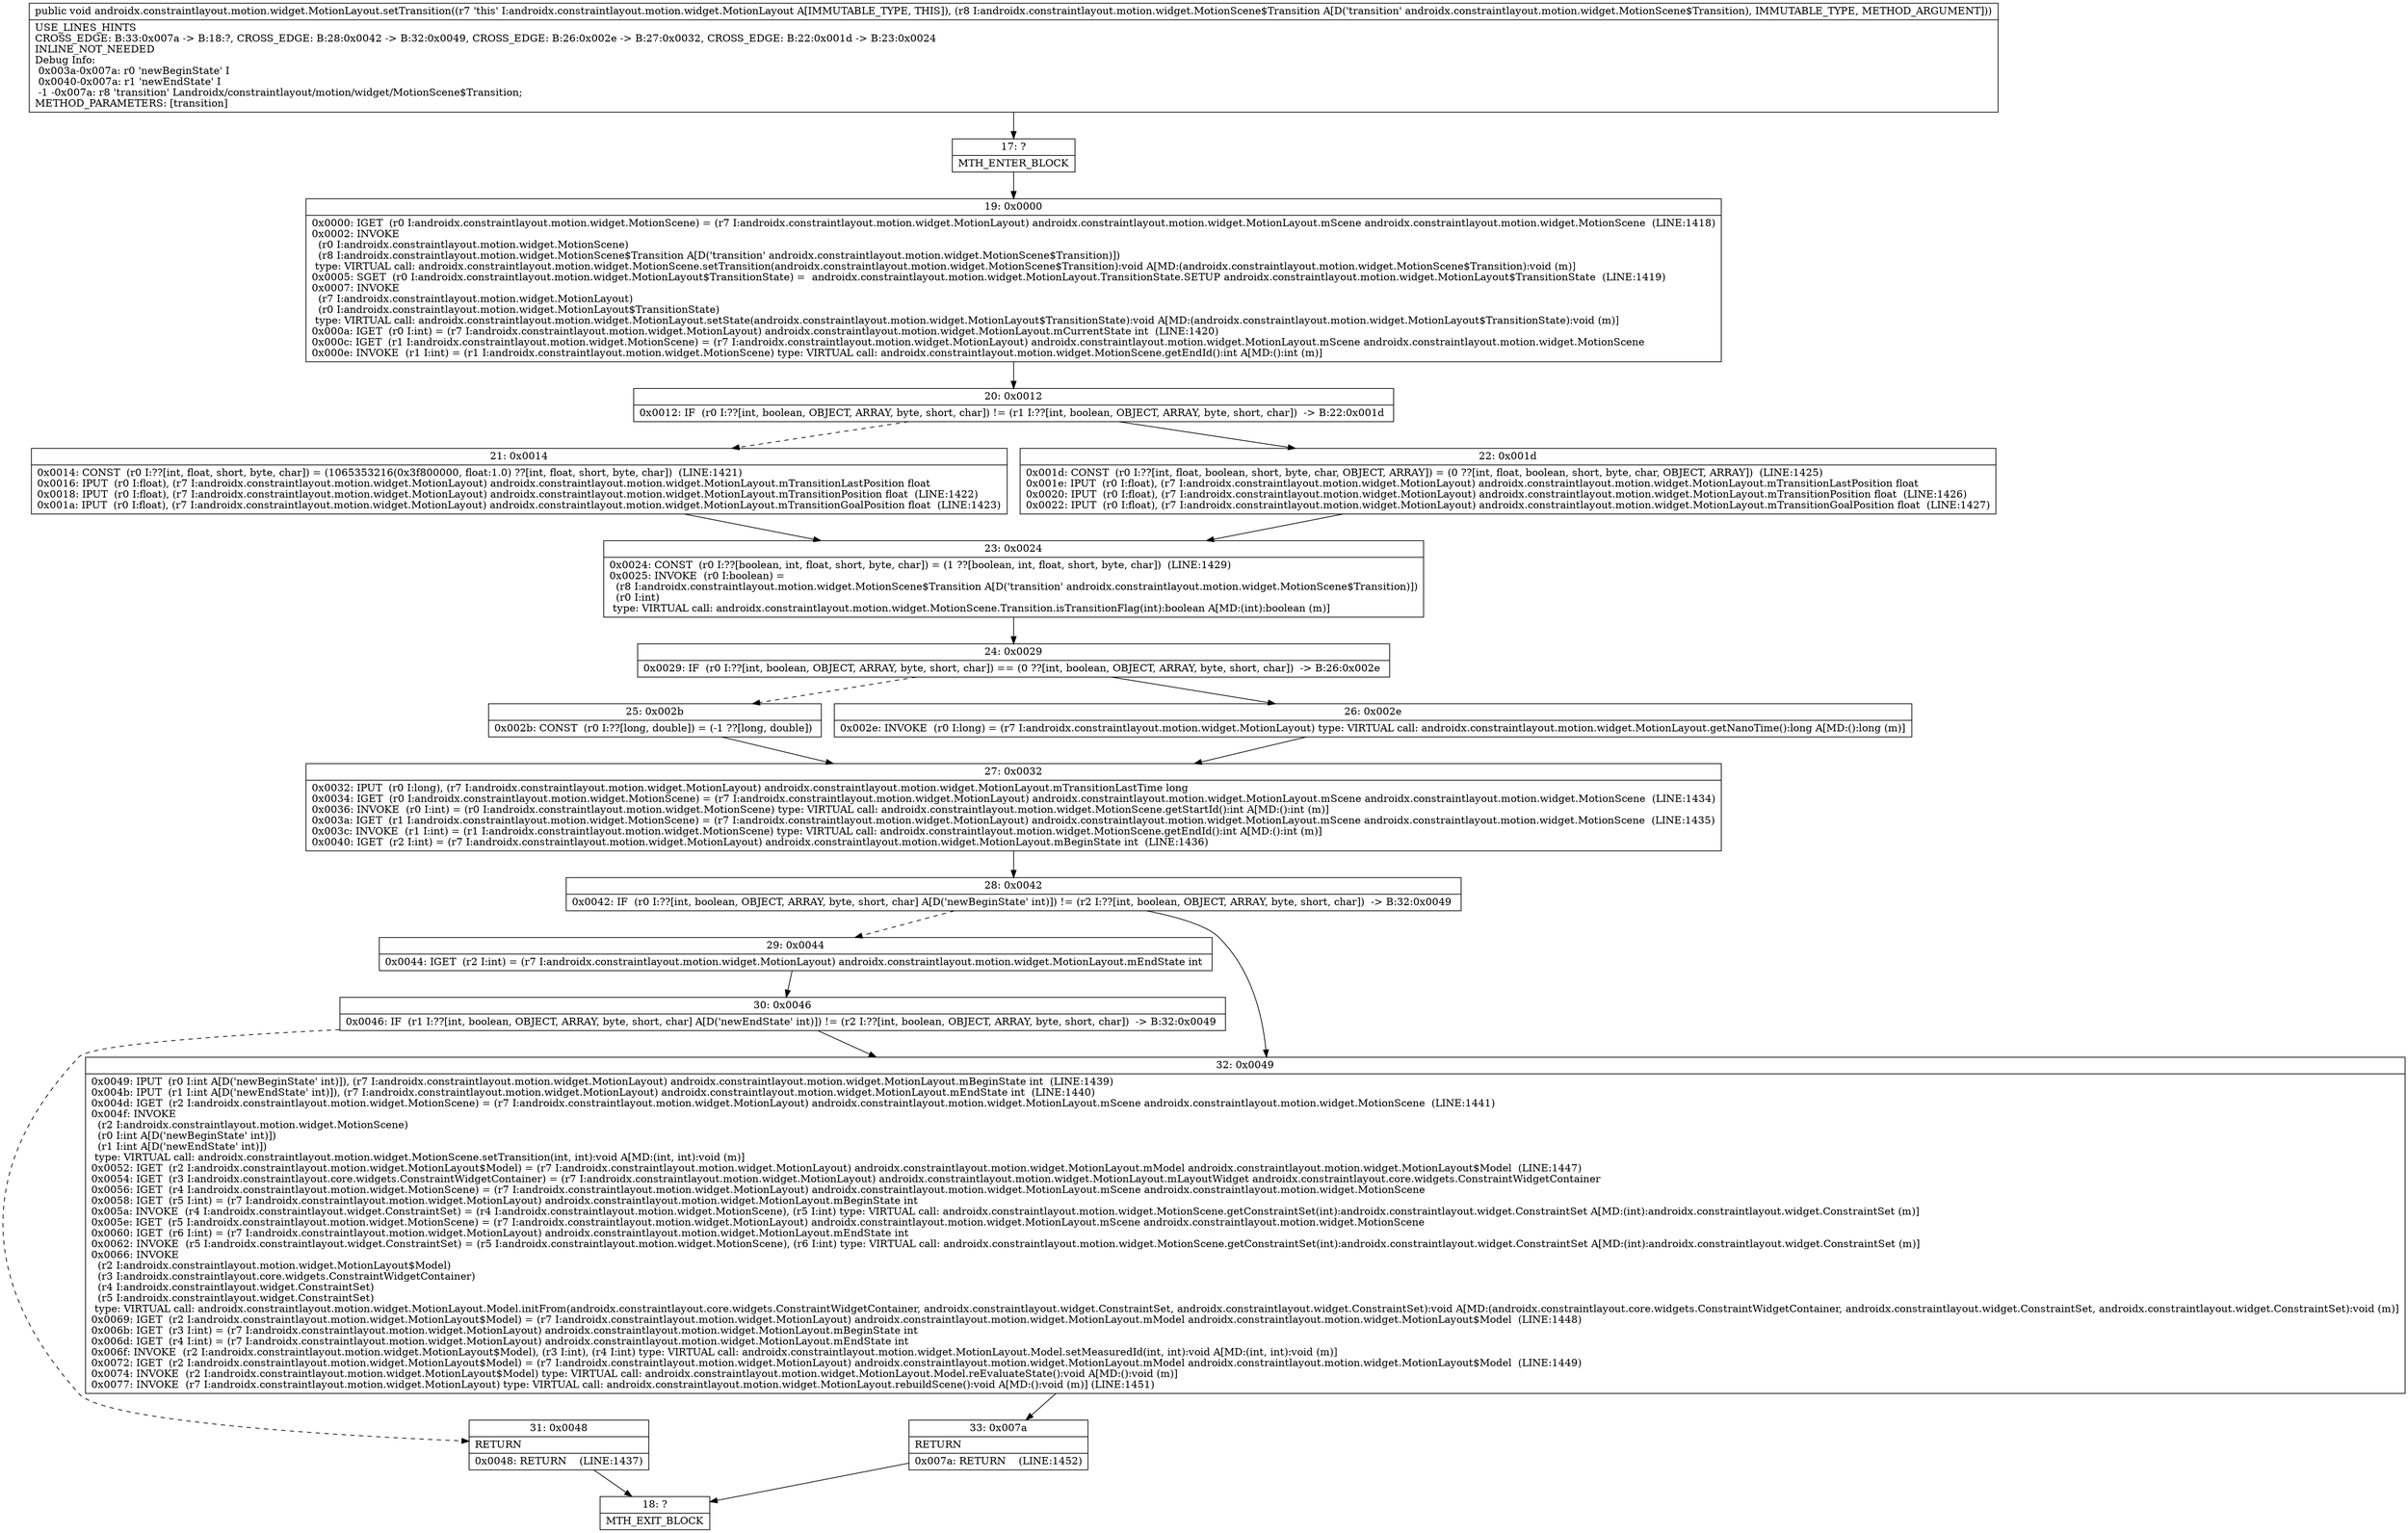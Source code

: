 digraph "CFG forandroidx.constraintlayout.motion.widget.MotionLayout.setTransition(Landroidx\/constraintlayout\/motion\/widget\/MotionScene$Transition;)V" {
Node_17 [shape=record,label="{17\:\ ?|MTH_ENTER_BLOCK\l}"];
Node_19 [shape=record,label="{19\:\ 0x0000|0x0000: IGET  (r0 I:androidx.constraintlayout.motion.widget.MotionScene) = (r7 I:androidx.constraintlayout.motion.widget.MotionLayout) androidx.constraintlayout.motion.widget.MotionLayout.mScene androidx.constraintlayout.motion.widget.MotionScene  (LINE:1418)\l0x0002: INVOKE  \l  (r0 I:androidx.constraintlayout.motion.widget.MotionScene)\l  (r8 I:androidx.constraintlayout.motion.widget.MotionScene$Transition A[D('transition' androidx.constraintlayout.motion.widget.MotionScene$Transition)])\l type: VIRTUAL call: androidx.constraintlayout.motion.widget.MotionScene.setTransition(androidx.constraintlayout.motion.widget.MotionScene$Transition):void A[MD:(androidx.constraintlayout.motion.widget.MotionScene$Transition):void (m)]\l0x0005: SGET  (r0 I:androidx.constraintlayout.motion.widget.MotionLayout$TransitionState) =  androidx.constraintlayout.motion.widget.MotionLayout.TransitionState.SETUP androidx.constraintlayout.motion.widget.MotionLayout$TransitionState  (LINE:1419)\l0x0007: INVOKE  \l  (r7 I:androidx.constraintlayout.motion.widget.MotionLayout)\l  (r0 I:androidx.constraintlayout.motion.widget.MotionLayout$TransitionState)\l type: VIRTUAL call: androidx.constraintlayout.motion.widget.MotionLayout.setState(androidx.constraintlayout.motion.widget.MotionLayout$TransitionState):void A[MD:(androidx.constraintlayout.motion.widget.MotionLayout$TransitionState):void (m)]\l0x000a: IGET  (r0 I:int) = (r7 I:androidx.constraintlayout.motion.widget.MotionLayout) androidx.constraintlayout.motion.widget.MotionLayout.mCurrentState int  (LINE:1420)\l0x000c: IGET  (r1 I:androidx.constraintlayout.motion.widget.MotionScene) = (r7 I:androidx.constraintlayout.motion.widget.MotionLayout) androidx.constraintlayout.motion.widget.MotionLayout.mScene androidx.constraintlayout.motion.widget.MotionScene \l0x000e: INVOKE  (r1 I:int) = (r1 I:androidx.constraintlayout.motion.widget.MotionScene) type: VIRTUAL call: androidx.constraintlayout.motion.widget.MotionScene.getEndId():int A[MD:():int (m)]\l}"];
Node_20 [shape=record,label="{20\:\ 0x0012|0x0012: IF  (r0 I:??[int, boolean, OBJECT, ARRAY, byte, short, char]) != (r1 I:??[int, boolean, OBJECT, ARRAY, byte, short, char])  \-\> B:22:0x001d \l}"];
Node_21 [shape=record,label="{21\:\ 0x0014|0x0014: CONST  (r0 I:??[int, float, short, byte, char]) = (1065353216(0x3f800000, float:1.0) ??[int, float, short, byte, char])  (LINE:1421)\l0x0016: IPUT  (r0 I:float), (r7 I:androidx.constraintlayout.motion.widget.MotionLayout) androidx.constraintlayout.motion.widget.MotionLayout.mTransitionLastPosition float \l0x0018: IPUT  (r0 I:float), (r7 I:androidx.constraintlayout.motion.widget.MotionLayout) androidx.constraintlayout.motion.widget.MotionLayout.mTransitionPosition float  (LINE:1422)\l0x001a: IPUT  (r0 I:float), (r7 I:androidx.constraintlayout.motion.widget.MotionLayout) androidx.constraintlayout.motion.widget.MotionLayout.mTransitionGoalPosition float  (LINE:1423)\l}"];
Node_23 [shape=record,label="{23\:\ 0x0024|0x0024: CONST  (r0 I:??[boolean, int, float, short, byte, char]) = (1 ??[boolean, int, float, short, byte, char])  (LINE:1429)\l0x0025: INVOKE  (r0 I:boolean) = \l  (r8 I:androidx.constraintlayout.motion.widget.MotionScene$Transition A[D('transition' androidx.constraintlayout.motion.widget.MotionScene$Transition)])\l  (r0 I:int)\l type: VIRTUAL call: androidx.constraintlayout.motion.widget.MotionScene.Transition.isTransitionFlag(int):boolean A[MD:(int):boolean (m)]\l}"];
Node_24 [shape=record,label="{24\:\ 0x0029|0x0029: IF  (r0 I:??[int, boolean, OBJECT, ARRAY, byte, short, char]) == (0 ??[int, boolean, OBJECT, ARRAY, byte, short, char])  \-\> B:26:0x002e \l}"];
Node_25 [shape=record,label="{25\:\ 0x002b|0x002b: CONST  (r0 I:??[long, double]) = (\-1 ??[long, double]) \l}"];
Node_27 [shape=record,label="{27\:\ 0x0032|0x0032: IPUT  (r0 I:long), (r7 I:androidx.constraintlayout.motion.widget.MotionLayout) androidx.constraintlayout.motion.widget.MotionLayout.mTransitionLastTime long \l0x0034: IGET  (r0 I:androidx.constraintlayout.motion.widget.MotionScene) = (r7 I:androidx.constraintlayout.motion.widget.MotionLayout) androidx.constraintlayout.motion.widget.MotionLayout.mScene androidx.constraintlayout.motion.widget.MotionScene  (LINE:1434)\l0x0036: INVOKE  (r0 I:int) = (r0 I:androidx.constraintlayout.motion.widget.MotionScene) type: VIRTUAL call: androidx.constraintlayout.motion.widget.MotionScene.getStartId():int A[MD:():int (m)]\l0x003a: IGET  (r1 I:androidx.constraintlayout.motion.widget.MotionScene) = (r7 I:androidx.constraintlayout.motion.widget.MotionLayout) androidx.constraintlayout.motion.widget.MotionLayout.mScene androidx.constraintlayout.motion.widget.MotionScene  (LINE:1435)\l0x003c: INVOKE  (r1 I:int) = (r1 I:androidx.constraintlayout.motion.widget.MotionScene) type: VIRTUAL call: androidx.constraintlayout.motion.widget.MotionScene.getEndId():int A[MD:():int (m)]\l0x0040: IGET  (r2 I:int) = (r7 I:androidx.constraintlayout.motion.widget.MotionLayout) androidx.constraintlayout.motion.widget.MotionLayout.mBeginState int  (LINE:1436)\l}"];
Node_28 [shape=record,label="{28\:\ 0x0042|0x0042: IF  (r0 I:??[int, boolean, OBJECT, ARRAY, byte, short, char] A[D('newBeginState' int)]) != (r2 I:??[int, boolean, OBJECT, ARRAY, byte, short, char])  \-\> B:32:0x0049 \l}"];
Node_29 [shape=record,label="{29\:\ 0x0044|0x0044: IGET  (r2 I:int) = (r7 I:androidx.constraintlayout.motion.widget.MotionLayout) androidx.constraintlayout.motion.widget.MotionLayout.mEndState int \l}"];
Node_30 [shape=record,label="{30\:\ 0x0046|0x0046: IF  (r1 I:??[int, boolean, OBJECT, ARRAY, byte, short, char] A[D('newEndState' int)]) != (r2 I:??[int, boolean, OBJECT, ARRAY, byte, short, char])  \-\> B:32:0x0049 \l}"];
Node_31 [shape=record,label="{31\:\ 0x0048|RETURN\l|0x0048: RETURN    (LINE:1437)\l}"];
Node_18 [shape=record,label="{18\:\ ?|MTH_EXIT_BLOCK\l}"];
Node_32 [shape=record,label="{32\:\ 0x0049|0x0049: IPUT  (r0 I:int A[D('newBeginState' int)]), (r7 I:androidx.constraintlayout.motion.widget.MotionLayout) androidx.constraintlayout.motion.widget.MotionLayout.mBeginState int  (LINE:1439)\l0x004b: IPUT  (r1 I:int A[D('newEndState' int)]), (r7 I:androidx.constraintlayout.motion.widget.MotionLayout) androidx.constraintlayout.motion.widget.MotionLayout.mEndState int  (LINE:1440)\l0x004d: IGET  (r2 I:androidx.constraintlayout.motion.widget.MotionScene) = (r7 I:androidx.constraintlayout.motion.widget.MotionLayout) androidx.constraintlayout.motion.widget.MotionLayout.mScene androidx.constraintlayout.motion.widget.MotionScene  (LINE:1441)\l0x004f: INVOKE  \l  (r2 I:androidx.constraintlayout.motion.widget.MotionScene)\l  (r0 I:int A[D('newBeginState' int)])\l  (r1 I:int A[D('newEndState' int)])\l type: VIRTUAL call: androidx.constraintlayout.motion.widget.MotionScene.setTransition(int, int):void A[MD:(int, int):void (m)]\l0x0052: IGET  (r2 I:androidx.constraintlayout.motion.widget.MotionLayout$Model) = (r7 I:androidx.constraintlayout.motion.widget.MotionLayout) androidx.constraintlayout.motion.widget.MotionLayout.mModel androidx.constraintlayout.motion.widget.MotionLayout$Model  (LINE:1447)\l0x0054: IGET  (r3 I:androidx.constraintlayout.core.widgets.ConstraintWidgetContainer) = (r7 I:androidx.constraintlayout.motion.widget.MotionLayout) androidx.constraintlayout.motion.widget.MotionLayout.mLayoutWidget androidx.constraintlayout.core.widgets.ConstraintWidgetContainer \l0x0056: IGET  (r4 I:androidx.constraintlayout.motion.widget.MotionScene) = (r7 I:androidx.constraintlayout.motion.widget.MotionLayout) androidx.constraintlayout.motion.widget.MotionLayout.mScene androidx.constraintlayout.motion.widget.MotionScene \l0x0058: IGET  (r5 I:int) = (r7 I:androidx.constraintlayout.motion.widget.MotionLayout) androidx.constraintlayout.motion.widget.MotionLayout.mBeginState int \l0x005a: INVOKE  (r4 I:androidx.constraintlayout.widget.ConstraintSet) = (r4 I:androidx.constraintlayout.motion.widget.MotionScene), (r5 I:int) type: VIRTUAL call: androidx.constraintlayout.motion.widget.MotionScene.getConstraintSet(int):androidx.constraintlayout.widget.ConstraintSet A[MD:(int):androidx.constraintlayout.widget.ConstraintSet (m)]\l0x005e: IGET  (r5 I:androidx.constraintlayout.motion.widget.MotionScene) = (r7 I:androidx.constraintlayout.motion.widget.MotionLayout) androidx.constraintlayout.motion.widget.MotionLayout.mScene androidx.constraintlayout.motion.widget.MotionScene \l0x0060: IGET  (r6 I:int) = (r7 I:androidx.constraintlayout.motion.widget.MotionLayout) androidx.constraintlayout.motion.widget.MotionLayout.mEndState int \l0x0062: INVOKE  (r5 I:androidx.constraintlayout.widget.ConstraintSet) = (r5 I:androidx.constraintlayout.motion.widget.MotionScene), (r6 I:int) type: VIRTUAL call: androidx.constraintlayout.motion.widget.MotionScene.getConstraintSet(int):androidx.constraintlayout.widget.ConstraintSet A[MD:(int):androidx.constraintlayout.widget.ConstraintSet (m)]\l0x0066: INVOKE  \l  (r2 I:androidx.constraintlayout.motion.widget.MotionLayout$Model)\l  (r3 I:androidx.constraintlayout.core.widgets.ConstraintWidgetContainer)\l  (r4 I:androidx.constraintlayout.widget.ConstraintSet)\l  (r5 I:androidx.constraintlayout.widget.ConstraintSet)\l type: VIRTUAL call: androidx.constraintlayout.motion.widget.MotionLayout.Model.initFrom(androidx.constraintlayout.core.widgets.ConstraintWidgetContainer, androidx.constraintlayout.widget.ConstraintSet, androidx.constraintlayout.widget.ConstraintSet):void A[MD:(androidx.constraintlayout.core.widgets.ConstraintWidgetContainer, androidx.constraintlayout.widget.ConstraintSet, androidx.constraintlayout.widget.ConstraintSet):void (m)]\l0x0069: IGET  (r2 I:androidx.constraintlayout.motion.widget.MotionLayout$Model) = (r7 I:androidx.constraintlayout.motion.widget.MotionLayout) androidx.constraintlayout.motion.widget.MotionLayout.mModel androidx.constraintlayout.motion.widget.MotionLayout$Model  (LINE:1448)\l0x006b: IGET  (r3 I:int) = (r7 I:androidx.constraintlayout.motion.widget.MotionLayout) androidx.constraintlayout.motion.widget.MotionLayout.mBeginState int \l0x006d: IGET  (r4 I:int) = (r7 I:androidx.constraintlayout.motion.widget.MotionLayout) androidx.constraintlayout.motion.widget.MotionLayout.mEndState int \l0x006f: INVOKE  (r2 I:androidx.constraintlayout.motion.widget.MotionLayout$Model), (r3 I:int), (r4 I:int) type: VIRTUAL call: androidx.constraintlayout.motion.widget.MotionLayout.Model.setMeasuredId(int, int):void A[MD:(int, int):void (m)]\l0x0072: IGET  (r2 I:androidx.constraintlayout.motion.widget.MotionLayout$Model) = (r7 I:androidx.constraintlayout.motion.widget.MotionLayout) androidx.constraintlayout.motion.widget.MotionLayout.mModel androidx.constraintlayout.motion.widget.MotionLayout$Model  (LINE:1449)\l0x0074: INVOKE  (r2 I:androidx.constraintlayout.motion.widget.MotionLayout$Model) type: VIRTUAL call: androidx.constraintlayout.motion.widget.MotionLayout.Model.reEvaluateState():void A[MD:():void (m)]\l0x0077: INVOKE  (r7 I:androidx.constraintlayout.motion.widget.MotionLayout) type: VIRTUAL call: androidx.constraintlayout.motion.widget.MotionLayout.rebuildScene():void A[MD:():void (m)] (LINE:1451)\l}"];
Node_33 [shape=record,label="{33\:\ 0x007a|RETURN\l|0x007a: RETURN    (LINE:1452)\l}"];
Node_26 [shape=record,label="{26\:\ 0x002e|0x002e: INVOKE  (r0 I:long) = (r7 I:androidx.constraintlayout.motion.widget.MotionLayout) type: VIRTUAL call: androidx.constraintlayout.motion.widget.MotionLayout.getNanoTime():long A[MD:():long (m)]\l}"];
Node_22 [shape=record,label="{22\:\ 0x001d|0x001d: CONST  (r0 I:??[int, float, boolean, short, byte, char, OBJECT, ARRAY]) = (0 ??[int, float, boolean, short, byte, char, OBJECT, ARRAY])  (LINE:1425)\l0x001e: IPUT  (r0 I:float), (r7 I:androidx.constraintlayout.motion.widget.MotionLayout) androidx.constraintlayout.motion.widget.MotionLayout.mTransitionLastPosition float \l0x0020: IPUT  (r0 I:float), (r7 I:androidx.constraintlayout.motion.widget.MotionLayout) androidx.constraintlayout.motion.widget.MotionLayout.mTransitionPosition float  (LINE:1426)\l0x0022: IPUT  (r0 I:float), (r7 I:androidx.constraintlayout.motion.widget.MotionLayout) androidx.constraintlayout.motion.widget.MotionLayout.mTransitionGoalPosition float  (LINE:1427)\l}"];
MethodNode[shape=record,label="{public void androidx.constraintlayout.motion.widget.MotionLayout.setTransition((r7 'this' I:androidx.constraintlayout.motion.widget.MotionLayout A[IMMUTABLE_TYPE, THIS]), (r8 I:androidx.constraintlayout.motion.widget.MotionScene$Transition A[D('transition' androidx.constraintlayout.motion.widget.MotionScene$Transition), IMMUTABLE_TYPE, METHOD_ARGUMENT]))  | USE_LINES_HINTS\lCROSS_EDGE: B:33:0x007a \-\> B:18:?, CROSS_EDGE: B:28:0x0042 \-\> B:32:0x0049, CROSS_EDGE: B:26:0x002e \-\> B:27:0x0032, CROSS_EDGE: B:22:0x001d \-\> B:23:0x0024\lINLINE_NOT_NEEDED\lDebug Info:\l  0x003a\-0x007a: r0 'newBeginState' I\l  0x0040\-0x007a: r1 'newEndState' I\l  \-1 \-0x007a: r8 'transition' Landroidx\/constraintlayout\/motion\/widget\/MotionScene$Transition;\lMETHOD_PARAMETERS: [transition]\l}"];
MethodNode -> Node_17;Node_17 -> Node_19;
Node_19 -> Node_20;
Node_20 -> Node_21[style=dashed];
Node_20 -> Node_22;
Node_21 -> Node_23;
Node_23 -> Node_24;
Node_24 -> Node_25[style=dashed];
Node_24 -> Node_26;
Node_25 -> Node_27;
Node_27 -> Node_28;
Node_28 -> Node_29[style=dashed];
Node_28 -> Node_32;
Node_29 -> Node_30;
Node_30 -> Node_31[style=dashed];
Node_30 -> Node_32;
Node_31 -> Node_18;
Node_32 -> Node_33;
Node_33 -> Node_18;
Node_26 -> Node_27;
Node_22 -> Node_23;
}

